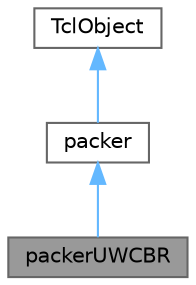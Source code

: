 digraph "packerUWCBR"
{
 // LATEX_PDF_SIZE
  bgcolor="transparent";
  edge [fontname=Helvetica,fontsize=10,labelfontname=Helvetica,labelfontsize=10];
  node [fontname=Helvetica,fontsize=10,shape=box,height=0.2,width=0.4];
  Node1 [id="Node000001",label="packerUWCBR",height=0.2,width=0.4,color="gray40", fillcolor="grey60", style="filled", fontcolor="black",tooltip="Class exploited by the Uwal module to map an NS-Miracle packet into a bit stream, and vice-versa."];
  Node2 -> Node1 [id="edge1_Node000001_Node000002",dir="back",color="steelblue1",style="solid",tooltip=" "];
  Node2 [id="Node000002",label="packer",height=0.2,width=0.4,color="gray40", fillcolor="white", style="filled",URL="$classpacker.html",tooltip="Class exploited by the Uwal module to map an NS-Miracle packet into a bit stream, and vice-versa."];
  Node3 -> Node2 [id="edge2_Node000002_Node000003",dir="back",color="steelblue1",style="solid",tooltip=" "];
  Node3 [id="Node000003",label="TclObject",height=0.2,width=0.4,color="gray40", fillcolor="white", style="filled",tooltip=" "];
}
